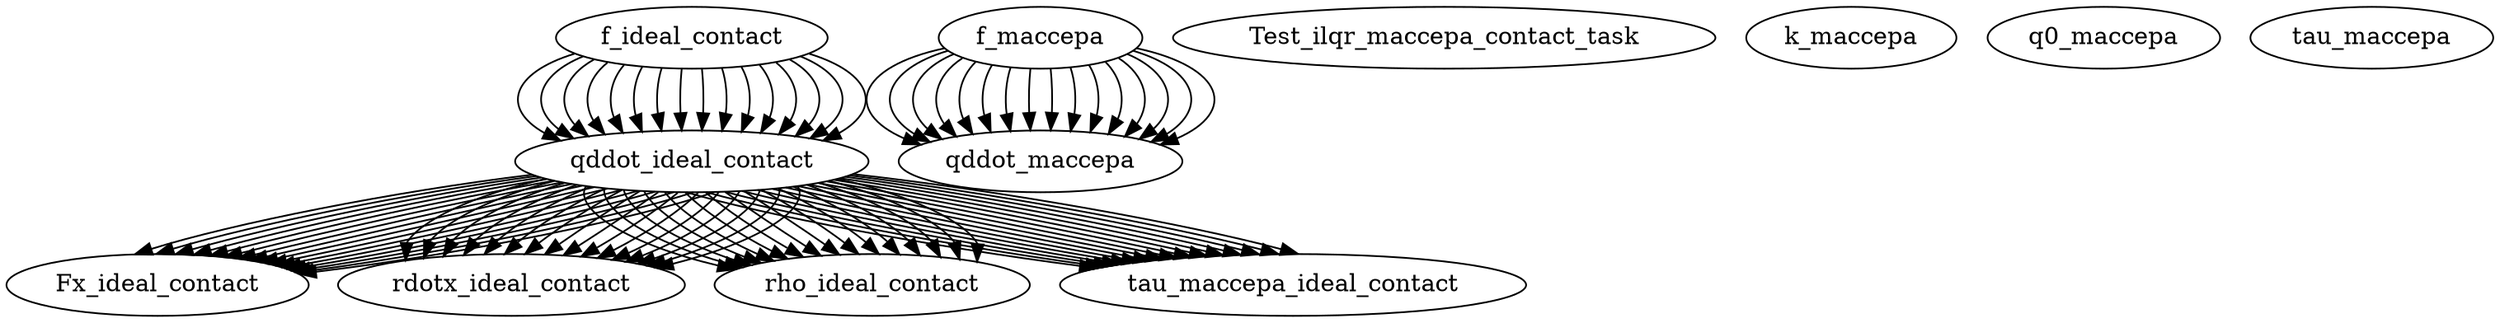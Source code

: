 /* Created by mdot for Matlab */
digraph m2html {
  f_ideal_contact -> qddot_ideal_contact;
  f_ideal_contact -> qddot_ideal_contact;
  f_ideal_contact -> qddot_ideal_contact;
  f_ideal_contact -> qddot_ideal_contact;
  f_ideal_contact -> qddot_ideal_contact;
  f_ideal_contact -> qddot_ideal_contact;
  f_ideal_contact -> qddot_ideal_contact;
  f_ideal_contact -> qddot_ideal_contact;
  f_ideal_contact -> qddot_ideal_contact;
  f_ideal_contact -> qddot_ideal_contact;
  f_ideal_contact -> qddot_ideal_contact;
  f_ideal_contact -> qddot_ideal_contact;
  f_ideal_contact -> qddot_ideal_contact;
  f_ideal_contact -> qddot_ideal_contact;
  f_ideal_contact -> qddot_ideal_contact;
  f_ideal_contact -> qddot_ideal_contact;
  f_maccepa -> qddot_maccepa;
  f_maccepa -> qddot_maccepa;
  f_maccepa -> qddot_maccepa;
  f_maccepa -> qddot_maccepa;
  f_maccepa -> qddot_maccepa;
  f_maccepa -> qddot_maccepa;
  f_maccepa -> qddot_maccepa;
  f_maccepa -> qddot_maccepa;
  f_maccepa -> qddot_maccepa;
  f_maccepa -> qddot_maccepa;
  f_maccepa -> qddot_maccepa;
  f_maccepa -> qddot_maccepa;
  f_maccepa -> qddot_maccepa;
  f_maccepa -> qddot_maccepa;
  f_maccepa -> qddot_maccepa;
  f_maccepa -> qddot_maccepa;
  qddot_ideal_contact -> Fx_ideal_contact;
  qddot_ideal_contact -> Fx_ideal_contact;
  qddot_ideal_contact -> Fx_ideal_contact;
  qddot_ideal_contact -> Fx_ideal_contact;
  qddot_ideal_contact -> rdotx_ideal_contact;
  qddot_ideal_contact -> rdotx_ideal_contact;
  qddot_ideal_contact -> rdotx_ideal_contact;
  qddot_ideal_contact -> rdotx_ideal_contact;
  qddot_ideal_contact -> rho_ideal_contact;
  qddot_ideal_contact -> rho_ideal_contact;
  qddot_ideal_contact -> rho_ideal_contact;
  qddot_ideal_contact -> rho_ideal_contact;
  qddot_ideal_contact -> tau_maccepa_ideal_contact;
  qddot_ideal_contact -> tau_maccepa_ideal_contact;
  qddot_ideal_contact -> tau_maccepa_ideal_contact;
  qddot_ideal_contact -> tau_maccepa_ideal_contact;
  qddot_ideal_contact -> Fx_ideal_contact;
  qddot_ideal_contact -> Fx_ideal_contact;
  qddot_ideal_contact -> Fx_ideal_contact;
  qddot_ideal_contact -> Fx_ideal_contact;
  qddot_ideal_contact -> rdotx_ideal_contact;
  qddot_ideal_contact -> rdotx_ideal_contact;
  qddot_ideal_contact -> rdotx_ideal_contact;
  qddot_ideal_contact -> rdotx_ideal_contact;
  qddot_ideal_contact -> rho_ideal_contact;
  qddot_ideal_contact -> rho_ideal_contact;
  qddot_ideal_contact -> rho_ideal_contact;
  qddot_ideal_contact -> rho_ideal_contact;
  qddot_ideal_contact -> tau_maccepa_ideal_contact;
  qddot_ideal_contact -> tau_maccepa_ideal_contact;
  qddot_ideal_contact -> tau_maccepa_ideal_contact;
  qddot_ideal_contact -> tau_maccepa_ideal_contact;
  qddot_ideal_contact -> Fx_ideal_contact;
  qddot_ideal_contact -> Fx_ideal_contact;
  qddot_ideal_contact -> Fx_ideal_contact;
  qddot_ideal_contact -> Fx_ideal_contact;
  qddot_ideal_contact -> rdotx_ideal_contact;
  qddot_ideal_contact -> rdotx_ideal_contact;
  qddot_ideal_contact -> rdotx_ideal_contact;
  qddot_ideal_contact -> rdotx_ideal_contact;
  qddot_ideal_contact -> rho_ideal_contact;
  qddot_ideal_contact -> rho_ideal_contact;
  qddot_ideal_contact -> rho_ideal_contact;
  qddot_ideal_contact -> rho_ideal_contact;
  qddot_ideal_contact -> tau_maccepa_ideal_contact;
  qddot_ideal_contact -> tau_maccepa_ideal_contact;
  qddot_ideal_contact -> tau_maccepa_ideal_contact;
  qddot_ideal_contact -> tau_maccepa_ideal_contact;
  qddot_ideal_contact -> Fx_ideal_contact;
  qddot_ideal_contact -> Fx_ideal_contact;
  qddot_ideal_contact -> Fx_ideal_contact;
  qddot_ideal_contact -> Fx_ideal_contact;
  qddot_ideal_contact -> rdotx_ideal_contact;
  qddot_ideal_contact -> rdotx_ideal_contact;
  qddot_ideal_contact -> rdotx_ideal_contact;
  qddot_ideal_contact -> rdotx_ideal_contact;
  qddot_ideal_contact -> rho_ideal_contact;
  qddot_ideal_contact -> rho_ideal_contact;
  qddot_ideal_contact -> rho_ideal_contact;
  qddot_ideal_contact -> rho_ideal_contact;
  qddot_ideal_contact -> tau_maccepa_ideal_contact;
  qddot_ideal_contact -> tau_maccepa_ideal_contact;
  qddot_ideal_contact -> tau_maccepa_ideal_contact;
  qddot_ideal_contact -> tau_maccepa_ideal_contact;

  Fx_ideal_contact [URL="Fx_ideal_contact.html"];
  Fx_ideal_contact [URL="Fx_ideal_contact.html"];
  Fx_ideal_contact [URL="Fx_ideal_contact.html"];
  Fx_ideal_contact [URL="Fx_ideal_contact.html"];
  Test_ilqr_maccepa_contact_task [URL="Test_ilqr_maccepa_contact_task.html"];
  Test_ilqr_maccepa_contact_task [URL="Test_ilqr_maccepa_contact_task.html"];
  Test_ilqr_maccepa_contact_task [URL="Test_ilqr_maccepa_contact_task.html"];
  Test_ilqr_maccepa_contact_task [URL="Test_ilqr_maccepa_contact_task.html"];
  f_ideal_contact [URL="f_ideal_contact.html"];
  f_ideal_contact [URL="f_ideal_contact.html"];
  f_ideal_contact [URL="f_ideal_contact.html"];
  f_ideal_contact [URL="f_ideal_contact.html"];
  f_maccepa [URL="f_maccepa.html"];
  f_maccepa [URL="f_maccepa.html"];
  f_maccepa [URL="f_maccepa.html"];
  f_maccepa [URL="f_maccepa.html"];
  k_maccepa [URL="k_maccepa.html"];
  k_maccepa [URL="k_maccepa.html"];
  k_maccepa [URL="k_maccepa.html"];
  k_maccepa [URL="k_maccepa.html"];
  q0_maccepa [URL="q0_maccepa.html"];
  q0_maccepa [URL="q0_maccepa.html"];
  q0_maccepa [URL="q0_maccepa.html"];
  q0_maccepa [URL="q0_maccepa.html"];
  qddot_ideal_contact [URL="qddot_ideal_contact.html"];
  qddot_ideal_contact [URL="qddot_ideal_contact.html"];
  qddot_ideal_contact [URL="qddot_ideal_contact.html"];
  qddot_ideal_contact [URL="qddot_ideal_contact.html"];
  qddot_maccepa [URL="qddot_maccepa.html"];
  qddot_maccepa [URL="qddot_maccepa.html"];
  qddot_maccepa [URL="qddot_maccepa.html"];
  qddot_maccepa [URL="qddot_maccepa.html"];
  rdotx_ideal_contact [URL="rdotx_ideal_contact.html"];
  rdotx_ideal_contact [URL="rdotx_ideal_contact.html"];
  rdotx_ideal_contact [URL="rdotx_ideal_contact.html"];
  rdotx_ideal_contact [URL="rdotx_ideal_contact.html"];
  rho_ideal_contact [URL="rho_ideal_contact.html"];
  rho_ideal_contact [URL="rho_ideal_contact.html"];
  rho_ideal_contact [URL="rho_ideal_contact.html"];
  rho_ideal_contact [URL="rho_ideal_contact.html"];
  tau_maccepa [URL="tau_maccepa.html"];
  tau_maccepa [URL="tau_maccepa.html"];
  tau_maccepa [URL="tau_maccepa.html"];
  tau_maccepa [URL="tau_maccepa.html"];
  tau_maccepa_ideal_contact [URL="tau_maccepa_ideal_contact.html"];
  tau_maccepa_ideal_contact [URL="tau_maccepa_ideal_contact.html"];
  tau_maccepa_ideal_contact [URL="tau_maccepa_ideal_contact.html"];
  tau_maccepa_ideal_contact [URL="tau_maccepa_ideal_contact.html"];
}